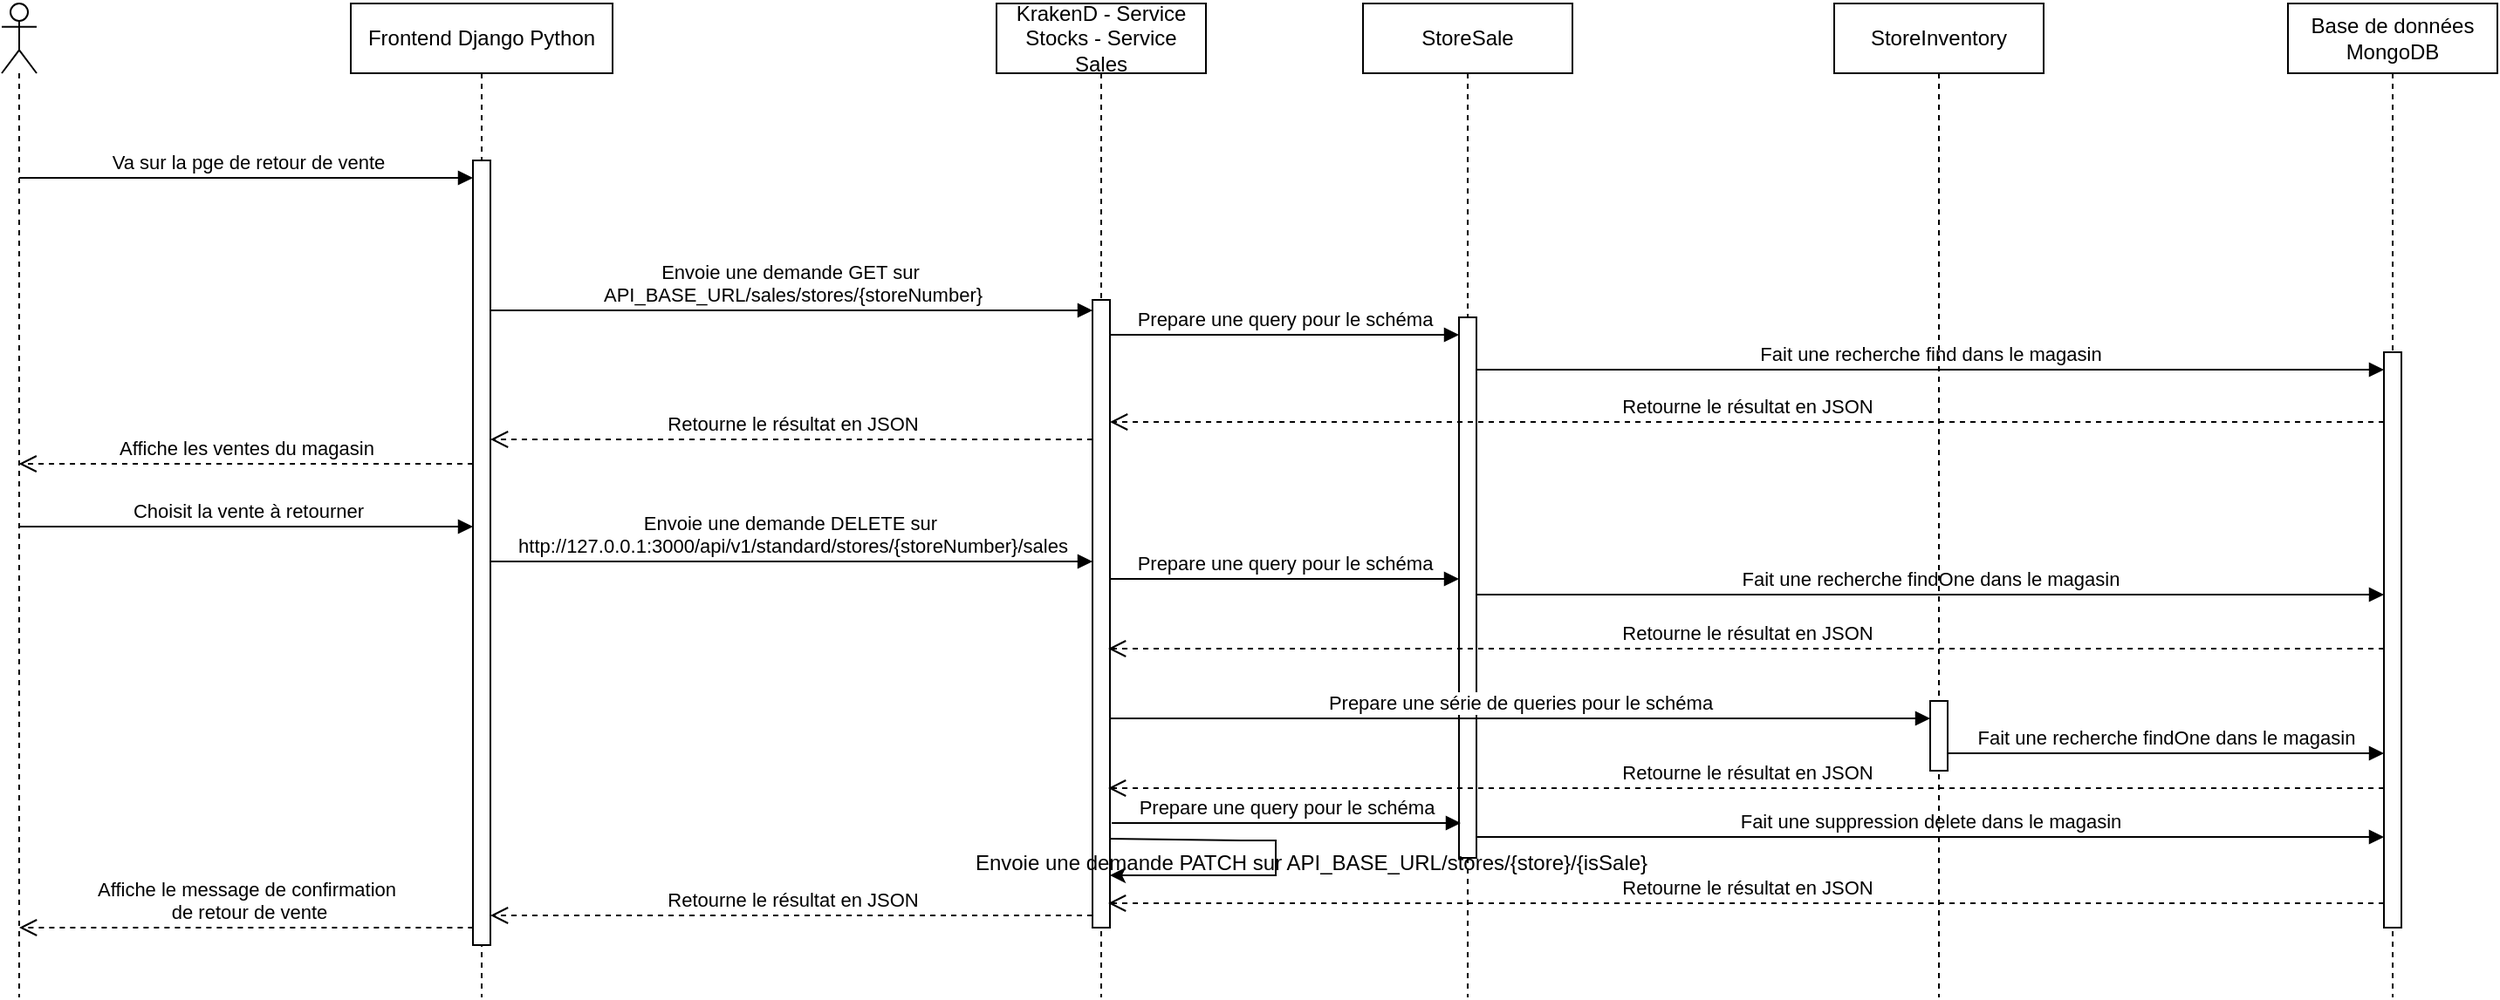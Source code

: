 <mxfile version="27.2.0">
  <diagram name="Page-1" id="2YBvvXClWsGukQMizWep">
    <mxGraphModel dx="1665" dy="757" grid="1" gridSize="10" guides="1" tooltips="1" connect="1" arrows="1" fold="1" page="1" pageScale="1" pageWidth="850" pageHeight="1100" math="0" shadow="0">
      <root>
        <mxCell id="0" />
        <mxCell id="1" parent="0" />
        <mxCell id="aM9ryv3xv72pqoxQDRHE-5" value="Frontend Django Python" style="shape=umlLifeline;perimeter=lifelinePerimeter;whiteSpace=wrap;html=1;container=0;dropTarget=0;collapsible=0;recursiveResize=0;outlineConnect=0;portConstraint=eastwest;newEdgeStyle={&quot;edgeStyle&quot;:&quot;elbowEdgeStyle&quot;,&quot;elbow&quot;:&quot;vertical&quot;,&quot;curved&quot;:0,&quot;rounded&quot;:0};" parent="1" vertex="1">
          <mxGeometry x="260" y="30" width="150" height="570" as="geometry" />
        </mxCell>
        <mxCell id="aM9ryv3xv72pqoxQDRHE-6" value="" style="html=1;points=[];perimeter=orthogonalPerimeter;outlineConnect=0;targetShapes=umlLifeline;portConstraint=eastwest;newEdgeStyle={&quot;edgeStyle&quot;:&quot;elbowEdgeStyle&quot;,&quot;elbow&quot;:&quot;vertical&quot;,&quot;curved&quot;:0,&quot;rounded&quot;:0};" parent="aM9ryv3xv72pqoxQDRHE-5" vertex="1">
          <mxGeometry x="70" y="90" width="10" height="450" as="geometry" />
        </mxCell>
        <mxCell id="aM9ryv3xv72pqoxQDRHE-7" value="Va sur la pge de retour de vente" style="html=1;verticalAlign=bottom;endArrow=block;edgeStyle=elbowEdgeStyle;elbow=vertical;curved=0;rounded=0;" parent="1" source="00wRDX6nhMXzsEndpYq1-1" target="aM9ryv3xv72pqoxQDRHE-6" edge="1">
          <mxGeometry x="0.002" relative="1" as="geometry">
            <mxPoint x="80" y="130" as="sourcePoint" />
            <Array as="points">
              <mxPoint x="165" y="130" />
            </Array>
            <mxPoint x="300" y="130" as="targetPoint" />
            <mxPoint as="offset" />
          </mxGeometry>
        </mxCell>
        <mxCell id="00wRDX6nhMXzsEndpYq1-1" value="" style="shape=umlLifeline;perimeter=lifelinePerimeter;whiteSpace=wrap;html=1;container=1;dropTarget=0;collapsible=0;recursiveResize=0;outlineConnect=0;portConstraint=eastwest;newEdgeStyle={&quot;curved&quot;:0,&quot;rounded&quot;:0};participant=umlActor;" parent="1" vertex="1">
          <mxGeometry x="60" y="30" width="20" height="570" as="geometry" />
        </mxCell>
        <mxCell id="00wRDX6nhMXzsEndpYq1-3" value="KrakenD - Service Stocks - Service Sales" style="shape=umlLifeline;perimeter=lifelinePerimeter;whiteSpace=wrap;html=1;container=0;dropTarget=0;collapsible=0;recursiveResize=0;outlineConnect=0;portConstraint=eastwest;newEdgeStyle={&quot;edgeStyle&quot;:&quot;elbowEdgeStyle&quot;,&quot;elbow&quot;:&quot;vertical&quot;,&quot;curved&quot;:0,&quot;rounded&quot;:0};" parent="1" vertex="1">
          <mxGeometry x="630" y="30" width="120" height="570" as="geometry" />
        </mxCell>
        <mxCell id="00wRDX6nhMXzsEndpYq1-4" value="" style="html=1;points=[];perimeter=orthogonalPerimeter;outlineConnect=0;targetShapes=umlLifeline;portConstraint=eastwest;newEdgeStyle={&quot;edgeStyle&quot;:&quot;elbowEdgeStyle&quot;,&quot;elbow&quot;:&quot;vertical&quot;,&quot;curved&quot;:0,&quot;rounded&quot;:0};" parent="00wRDX6nhMXzsEndpYq1-3" vertex="1">
          <mxGeometry x="55" y="170" width="10" height="360" as="geometry" />
        </mxCell>
        <mxCell id="00wRDX6nhMXzsEndpYq1-5" value="StoreSale" style="shape=umlLifeline;perimeter=lifelinePerimeter;whiteSpace=wrap;html=1;container=0;dropTarget=0;collapsible=0;recursiveResize=0;outlineConnect=0;portConstraint=eastwest;newEdgeStyle={&quot;edgeStyle&quot;:&quot;elbowEdgeStyle&quot;,&quot;elbow&quot;:&quot;vertical&quot;,&quot;curved&quot;:0,&quot;rounded&quot;:0};" parent="1" vertex="1">
          <mxGeometry x="840" y="30" width="120" height="570" as="geometry" />
        </mxCell>
        <mxCell id="00wRDX6nhMXzsEndpYq1-6" value="" style="html=1;points=[];perimeter=orthogonalPerimeter;outlineConnect=0;targetShapes=umlLifeline;portConstraint=eastwest;newEdgeStyle={&quot;edgeStyle&quot;:&quot;elbowEdgeStyle&quot;,&quot;elbow&quot;:&quot;vertical&quot;,&quot;curved&quot;:0,&quot;rounded&quot;:0};" parent="00wRDX6nhMXzsEndpYq1-5" vertex="1">
          <mxGeometry x="55" y="180" width="10" height="310" as="geometry" />
        </mxCell>
        <mxCell id="00wRDX6nhMXzsEndpYq1-7" value="Base de données MongoDB" style="shape=umlLifeline;perimeter=lifelinePerimeter;whiteSpace=wrap;html=1;container=0;dropTarget=0;collapsible=0;recursiveResize=0;outlineConnect=0;portConstraint=eastwest;newEdgeStyle={&quot;edgeStyle&quot;:&quot;elbowEdgeStyle&quot;,&quot;elbow&quot;:&quot;vertical&quot;,&quot;curved&quot;:0,&quot;rounded&quot;:0};" parent="1" vertex="1">
          <mxGeometry x="1370" y="30" width="120" height="570" as="geometry" />
        </mxCell>
        <mxCell id="00wRDX6nhMXzsEndpYq1-8" value="" style="html=1;points=[];perimeter=orthogonalPerimeter;outlineConnect=0;targetShapes=umlLifeline;portConstraint=eastwest;newEdgeStyle={&quot;edgeStyle&quot;:&quot;elbowEdgeStyle&quot;,&quot;elbow&quot;:&quot;vertical&quot;,&quot;curved&quot;:0,&quot;rounded&quot;:0};" parent="00wRDX6nhMXzsEndpYq1-7" vertex="1">
          <mxGeometry x="55" y="200" width="10" height="330" as="geometry" />
        </mxCell>
        <mxCell id="00wRDX6nhMXzsEndpYq1-10" value="Envoie une demande GET sur&amp;nbsp;&lt;div&gt;API_BASE_URL/sales/stores/{storeNumber}&lt;/div&gt;" style="html=1;verticalAlign=bottom;endArrow=block;edgeStyle=elbowEdgeStyle;elbow=vertical;curved=0;rounded=0;" parent="1" source="aM9ryv3xv72pqoxQDRHE-6" edge="1">
          <mxGeometry x="0.003" relative="1" as="geometry">
            <mxPoint x="325" y="206" as="sourcePoint" />
            <Array as="points">
              <mxPoint x="445.52" y="206" />
            </Array>
            <mxPoint x="685" y="206" as="targetPoint" />
            <mxPoint as="offset" />
          </mxGeometry>
        </mxCell>
        <mxCell id="00wRDX6nhMXzsEndpYq1-11" value="Prepare une query pour le schéma" style="html=1;verticalAlign=bottom;endArrow=block;edgeStyle=elbowEdgeStyle;elbow=vertical;curved=0;rounded=0;" parent="1" source="00wRDX6nhMXzsEndpYq1-4" target="00wRDX6nhMXzsEndpYq1-6" edge="1">
          <mxGeometry relative="1" as="geometry">
            <mxPoint x="710" y="220" as="sourcePoint" />
            <Array as="points">
              <mxPoint x="795.52" y="220" />
            </Array>
            <mxPoint x="955.19" y="220" as="targetPoint" />
          </mxGeometry>
        </mxCell>
        <mxCell id="00wRDX6nhMXzsEndpYq1-12" value="Fait une recherche find dans le magasin" style="html=1;verticalAlign=bottom;endArrow=block;edgeStyle=elbowEdgeStyle;elbow=vertical;curved=0;rounded=0;" parent="1" source="00wRDX6nhMXzsEndpYq1-6" target="00wRDX6nhMXzsEndpYq1-8" edge="1">
          <mxGeometry relative="1" as="geometry">
            <mxPoint x="920" y="240" as="sourcePoint" />
            <Array as="points">
              <mxPoint x="1020.52" y="240" />
            </Array>
            <mxPoint x="1190" y="240" as="targetPoint" />
          </mxGeometry>
        </mxCell>
        <mxCell id="00wRDX6nhMXzsEndpYq1-13" value="Retourne le résultat en JSON" style="html=1;verticalAlign=bottom;endArrow=open;dashed=1;endSize=8;edgeStyle=elbowEdgeStyle;elbow=vertical;curved=0;rounded=0;" parent="1" source="00wRDX6nhMXzsEndpYq1-8" target="00wRDX6nhMXzsEndpYq1-4" edge="1">
          <mxGeometry relative="1" as="geometry">
            <mxPoint x="930" y="270" as="targetPoint" />
            <Array as="points">
              <mxPoint x="995.333" y="270" />
            </Array>
            <mxPoint x="1125.333" y="270" as="sourcePoint" />
          </mxGeometry>
        </mxCell>
        <mxCell id="00wRDX6nhMXzsEndpYq1-14" value="Retourne le résultat en JSON" style="html=1;verticalAlign=bottom;endArrow=open;dashed=1;endSize=8;edgeStyle=elbowEdgeStyle;elbow=vertical;curved=0;rounded=0;" parent="1" source="00wRDX6nhMXzsEndpYq1-4" target="aM9ryv3xv72pqoxQDRHE-6" edge="1">
          <mxGeometry relative="1" as="geometry">
            <mxPoint x="350" y="280" as="targetPoint" />
            <Array as="points">
              <mxPoint x="530.333" y="280" />
            </Array>
            <mxPoint x="680" y="280" as="sourcePoint" />
          </mxGeometry>
        </mxCell>
        <mxCell id="00wRDX6nhMXzsEndpYq1-15" value="Affiche les ventes du magasin" style="html=1;verticalAlign=bottom;endArrow=open;dashed=1;endSize=8;edgeStyle=elbowEdgeStyle;elbow=vertical;curved=0;rounded=0;" parent="1" source="aM9ryv3xv72pqoxQDRHE-6" edge="1">
          <mxGeometry relative="1" as="geometry">
            <mxPoint x="69.81" y="294.0" as="targetPoint" />
            <Array as="points">
              <mxPoint x="145.333" y="294" />
            </Array>
            <mxPoint x="315" y="294.0" as="sourcePoint" />
          </mxGeometry>
        </mxCell>
        <mxCell id="QYnrCnWb-zoRaerSnOy_-1" value="Choisit la vente à retourner" style="html=1;verticalAlign=bottom;endArrow=block;edgeStyle=elbowEdgeStyle;elbow=vertical;curved=0;rounded=0;" parent="1" edge="1">
          <mxGeometry x="0.002" relative="1" as="geometry">
            <mxPoint x="70" y="330" as="sourcePoint" />
            <Array as="points">
              <mxPoint x="165" y="330" />
            </Array>
            <mxPoint x="330" y="330" as="targetPoint" />
            <mxPoint as="offset" />
          </mxGeometry>
        </mxCell>
        <mxCell id="QYnrCnWb-zoRaerSnOy_-2" value="Envoie une demande DELETE sur&amp;nbsp;&lt;div&gt;http://127.0.0.1:3000/api/v1/standard/stores/{storeNumber}/sales&lt;/div&gt;" style="html=1;verticalAlign=bottom;endArrow=block;edgeStyle=elbowEdgeStyle;elbow=vertical;curved=0;rounded=0;" parent="1" edge="1">
          <mxGeometry x="0.003" relative="1" as="geometry">
            <mxPoint x="340" y="350" as="sourcePoint" />
            <Array as="points">
              <mxPoint x="445.52" y="350" />
            </Array>
            <mxPoint x="685" y="350" as="targetPoint" />
            <mxPoint as="offset" />
          </mxGeometry>
        </mxCell>
        <mxCell id="QYnrCnWb-zoRaerSnOy_-3" value="Prepare une query pour le schéma" style="html=1;verticalAlign=bottom;endArrow=block;edgeStyle=elbowEdgeStyle;elbow=vertical;curved=0;rounded=0;" parent="1" source="00wRDX6nhMXzsEndpYq1-4" target="00wRDX6nhMXzsEndpYq1-6" edge="1">
          <mxGeometry relative="1" as="geometry">
            <mxPoint x="700" y="360" as="sourcePoint" />
            <Array as="points">
              <mxPoint x="800.52" y="360" />
            </Array>
            <mxPoint x="870" y="360" as="targetPoint" />
          </mxGeometry>
        </mxCell>
        <mxCell id="QYnrCnWb-zoRaerSnOy_-4" value="Fait une recherche findOne dans le magasin" style="html=1;verticalAlign=bottom;endArrow=block;edgeStyle=elbowEdgeStyle;elbow=vertical;curved=0;rounded=0;" parent="1" target="00wRDX6nhMXzsEndpYq1-8" edge="1">
          <mxGeometry relative="1" as="geometry">
            <mxPoint x="905" y="369" as="sourcePoint" />
            <Array as="points">
              <mxPoint x="1025.52" y="369" />
            </Array>
            <mxPoint x="1145" y="369" as="targetPoint" />
          </mxGeometry>
        </mxCell>
        <mxCell id="QYnrCnWb-zoRaerSnOy_-5" value="Retourne le résultat en JSON" style="html=1;verticalAlign=bottom;endArrow=open;dashed=1;endSize=8;edgeStyle=elbowEdgeStyle;elbow=vertical;curved=0;rounded=0;" parent="1" source="00wRDX6nhMXzsEndpYq1-8" edge="1">
          <mxGeometry relative="1" as="geometry">
            <mxPoint x="694" y="400" as="targetPoint" />
            <Array as="points">
              <mxPoint x="994.333" y="400" />
            </Array>
            <mxPoint x="1144" y="400" as="sourcePoint" />
          </mxGeometry>
        </mxCell>
        <mxCell id="QYnrCnWb-zoRaerSnOy_-6" value="Prepare une query pour le schéma" style="html=1;verticalAlign=bottom;endArrow=block;edgeStyle=elbowEdgeStyle;elbow=vertical;curved=0;rounded=0;" parent="1" edge="1">
          <mxGeometry relative="1" as="geometry">
            <mxPoint x="696" y="500" as="sourcePoint" />
            <Array as="points">
              <mxPoint x="801.52" y="500" />
            </Array>
            <mxPoint x="896" y="500" as="targetPoint" />
          </mxGeometry>
        </mxCell>
        <mxCell id="QYnrCnWb-zoRaerSnOy_-7" value="Fait une suppression delete dans le magasin" style="html=1;verticalAlign=bottom;endArrow=block;edgeStyle=elbowEdgeStyle;elbow=vertical;curved=0;rounded=0;" parent="1" edge="1">
          <mxGeometry relative="1" as="geometry">
            <mxPoint x="905" y="508" as="sourcePoint" />
            <Array as="points">
              <mxPoint x="1025.52" y="508" />
            </Array>
            <mxPoint x="1425" y="508" as="targetPoint" />
          </mxGeometry>
        </mxCell>
        <mxCell id="QYnrCnWb-zoRaerSnOy_-8" value="Retourne le résultat en JSON" style="html=1;verticalAlign=bottom;endArrow=open;dashed=1;endSize=8;edgeStyle=elbowEdgeStyle;elbow=vertical;curved=0;rounded=0;" parent="1" edge="1">
          <mxGeometry relative="1" as="geometry">
            <mxPoint x="694" y="546" as="targetPoint" />
            <Array as="points">
              <mxPoint x="994.333" y="546" />
            </Array>
            <mxPoint x="1425" y="546" as="sourcePoint" />
          </mxGeometry>
        </mxCell>
        <mxCell id="QYnrCnWb-zoRaerSnOy_-9" value="Retourne le résultat en JSON" style="html=1;verticalAlign=bottom;endArrow=open;dashed=1;endSize=8;edgeStyle=elbowEdgeStyle;elbow=vertical;curved=0;rounded=0;" parent="1" edge="1">
          <mxGeometry relative="1" as="geometry">
            <mxPoint x="340" y="553" as="targetPoint" />
            <Array as="points">
              <mxPoint x="530.333" y="553" />
            </Array>
            <mxPoint x="685" y="553" as="sourcePoint" />
          </mxGeometry>
        </mxCell>
        <mxCell id="QYnrCnWb-zoRaerSnOy_-10" value="Affiche le message de confirmation&lt;div&gt;&amp;nbsp;de retour de vente&lt;/div&gt;" style="html=1;verticalAlign=bottom;endArrow=open;dashed=1;endSize=8;edgeStyle=elbowEdgeStyle;elbow=vertical;curved=0;rounded=0;" parent="1" edge="1">
          <mxGeometry relative="1" as="geometry">
            <mxPoint x="70" y="560" as="targetPoint" />
            <Array as="points">
              <mxPoint x="145.523" y="560.0" />
            </Array>
            <mxPoint x="330.19" y="560.0" as="sourcePoint" />
          </mxGeometry>
        </mxCell>
        <mxCell id="QYnrCnWb-zoRaerSnOy_-11" value="StoreInventory" style="shape=umlLifeline;perimeter=lifelinePerimeter;whiteSpace=wrap;html=1;container=0;dropTarget=0;collapsible=0;recursiveResize=0;outlineConnect=0;portConstraint=eastwest;newEdgeStyle={&quot;edgeStyle&quot;:&quot;elbowEdgeStyle&quot;,&quot;elbow&quot;:&quot;vertical&quot;,&quot;curved&quot;:0,&quot;rounded&quot;:0};" parent="1" vertex="1">
          <mxGeometry x="1110" y="30" width="120" height="570" as="geometry" />
        </mxCell>
        <mxCell id="QYnrCnWb-zoRaerSnOy_-12" value="" style="html=1;points=[];perimeter=orthogonalPerimeter;outlineConnect=0;targetShapes=umlLifeline;portConstraint=eastwest;newEdgeStyle={&quot;edgeStyle&quot;:&quot;elbowEdgeStyle&quot;,&quot;elbow&quot;:&quot;vertical&quot;,&quot;curved&quot;:0,&quot;rounded&quot;:0};" parent="QYnrCnWb-zoRaerSnOy_-11" vertex="1">
          <mxGeometry x="55" y="400" width="10" height="40" as="geometry" />
        </mxCell>
        <mxCell id="QYnrCnWb-zoRaerSnOy_-13" value="Prepare une série de queries pour le schéma" style="html=1;verticalAlign=bottom;endArrow=block;edgeStyle=elbowEdgeStyle;elbow=vertical;curved=0;rounded=0;" parent="1" source="00wRDX6nhMXzsEndpYq1-4" target="QYnrCnWb-zoRaerSnOy_-12" edge="1">
          <mxGeometry relative="1" as="geometry">
            <mxPoint x="700" y="440" as="sourcePoint" />
            <Array as="points">
              <mxPoint x="805.52" y="440" />
            </Array>
            <mxPoint x="1100" y="440" as="targetPoint" />
          </mxGeometry>
        </mxCell>
        <mxCell id="QYnrCnWb-zoRaerSnOy_-14" value="Fait une recherche findOne dans le magasin" style="html=1;verticalAlign=bottom;endArrow=block;edgeStyle=elbowEdgeStyle;elbow=vertical;curved=0;rounded=0;" parent="1" source="QYnrCnWb-zoRaerSnOy_-12" target="00wRDX6nhMXzsEndpYq1-8" edge="1">
          <mxGeometry relative="1" as="geometry">
            <mxPoint x="1190" y="460" as="sourcePoint" />
            <Array as="points">
              <mxPoint x="1290.52" y="460" />
            </Array>
            <mxPoint x="1400" y="460" as="targetPoint" />
          </mxGeometry>
        </mxCell>
        <mxCell id="QYnrCnWb-zoRaerSnOy_-15" value="Retourne le résultat en JSON" style="html=1;verticalAlign=bottom;endArrow=open;dashed=1;endSize=8;edgeStyle=elbowEdgeStyle;elbow=vertical;curved=0;rounded=0;" parent="1" edge="1">
          <mxGeometry relative="1" as="geometry">
            <mxPoint x="694" y="480" as="targetPoint" />
            <Array as="points">
              <mxPoint x="994.333" y="480" />
            </Array>
            <mxPoint x="1425" y="480" as="sourcePoint" />
          </mxGeometry>
        </mxCell>
        <mxCell id="D--Nn3KBdy9s7z8_C3L3-1" value="" style="endArrow=classic;html=1;rounded=0;" edge="1" parent="1" target="00wRDX6nhMXzsEndpYq1-4">
          <mxGeometry width="50" height="50" relative="1" as="geometry">
            <mxPoint x="695" y="509" as="sourcePoint" />
            <mxPoint x="820" y="600" as="targetPoint" />
            <Array as="points">
              <mxPoint x="770" y="510" />
              <mxPoint x="790" y="510" />
              <mxPoint x="790" y="530" />
            </Array>
          </mxGeometry>
        </mxCell>
        <mxCell id="D--Nn3KBdy9s7z8_C3L3-2" value="Envoie une demande PATCH sur API_BASE_URL/stores/{store}/{isSale}" style="text;html=1;align=center;verticalAlign=middle;resizable=0;points=[];autosize=1;strokeColor=none;fillColor=none;" vertex="1" parent="1">
          <mxGeometry x="580" y="508" width="460" height="30" as="geometry" />
        </mxCell>
      </root>
    </mxGraphModel>
  </diagram>
</mxfile>
